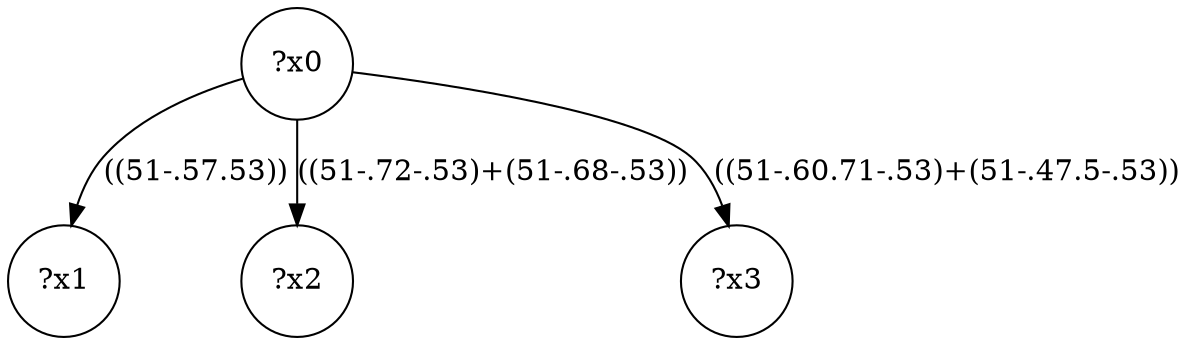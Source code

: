 digraph g {
	x0 [shape=circle, label="?x0"];
	x1 [shape=circle, label="?x1"];
	x0 -> x1 [label="((51-.57.53))"];
	x2 [shape=circle, label="?x2"];
	x0 -> x2 [label="((51-.72-.53)+(51-.68-.53))"];
	x3 [shape=circle, label="?x3"];
	x0 -> x3 [label="((51-.60.71-.53)+(51-.47.5-.53))"];
}

